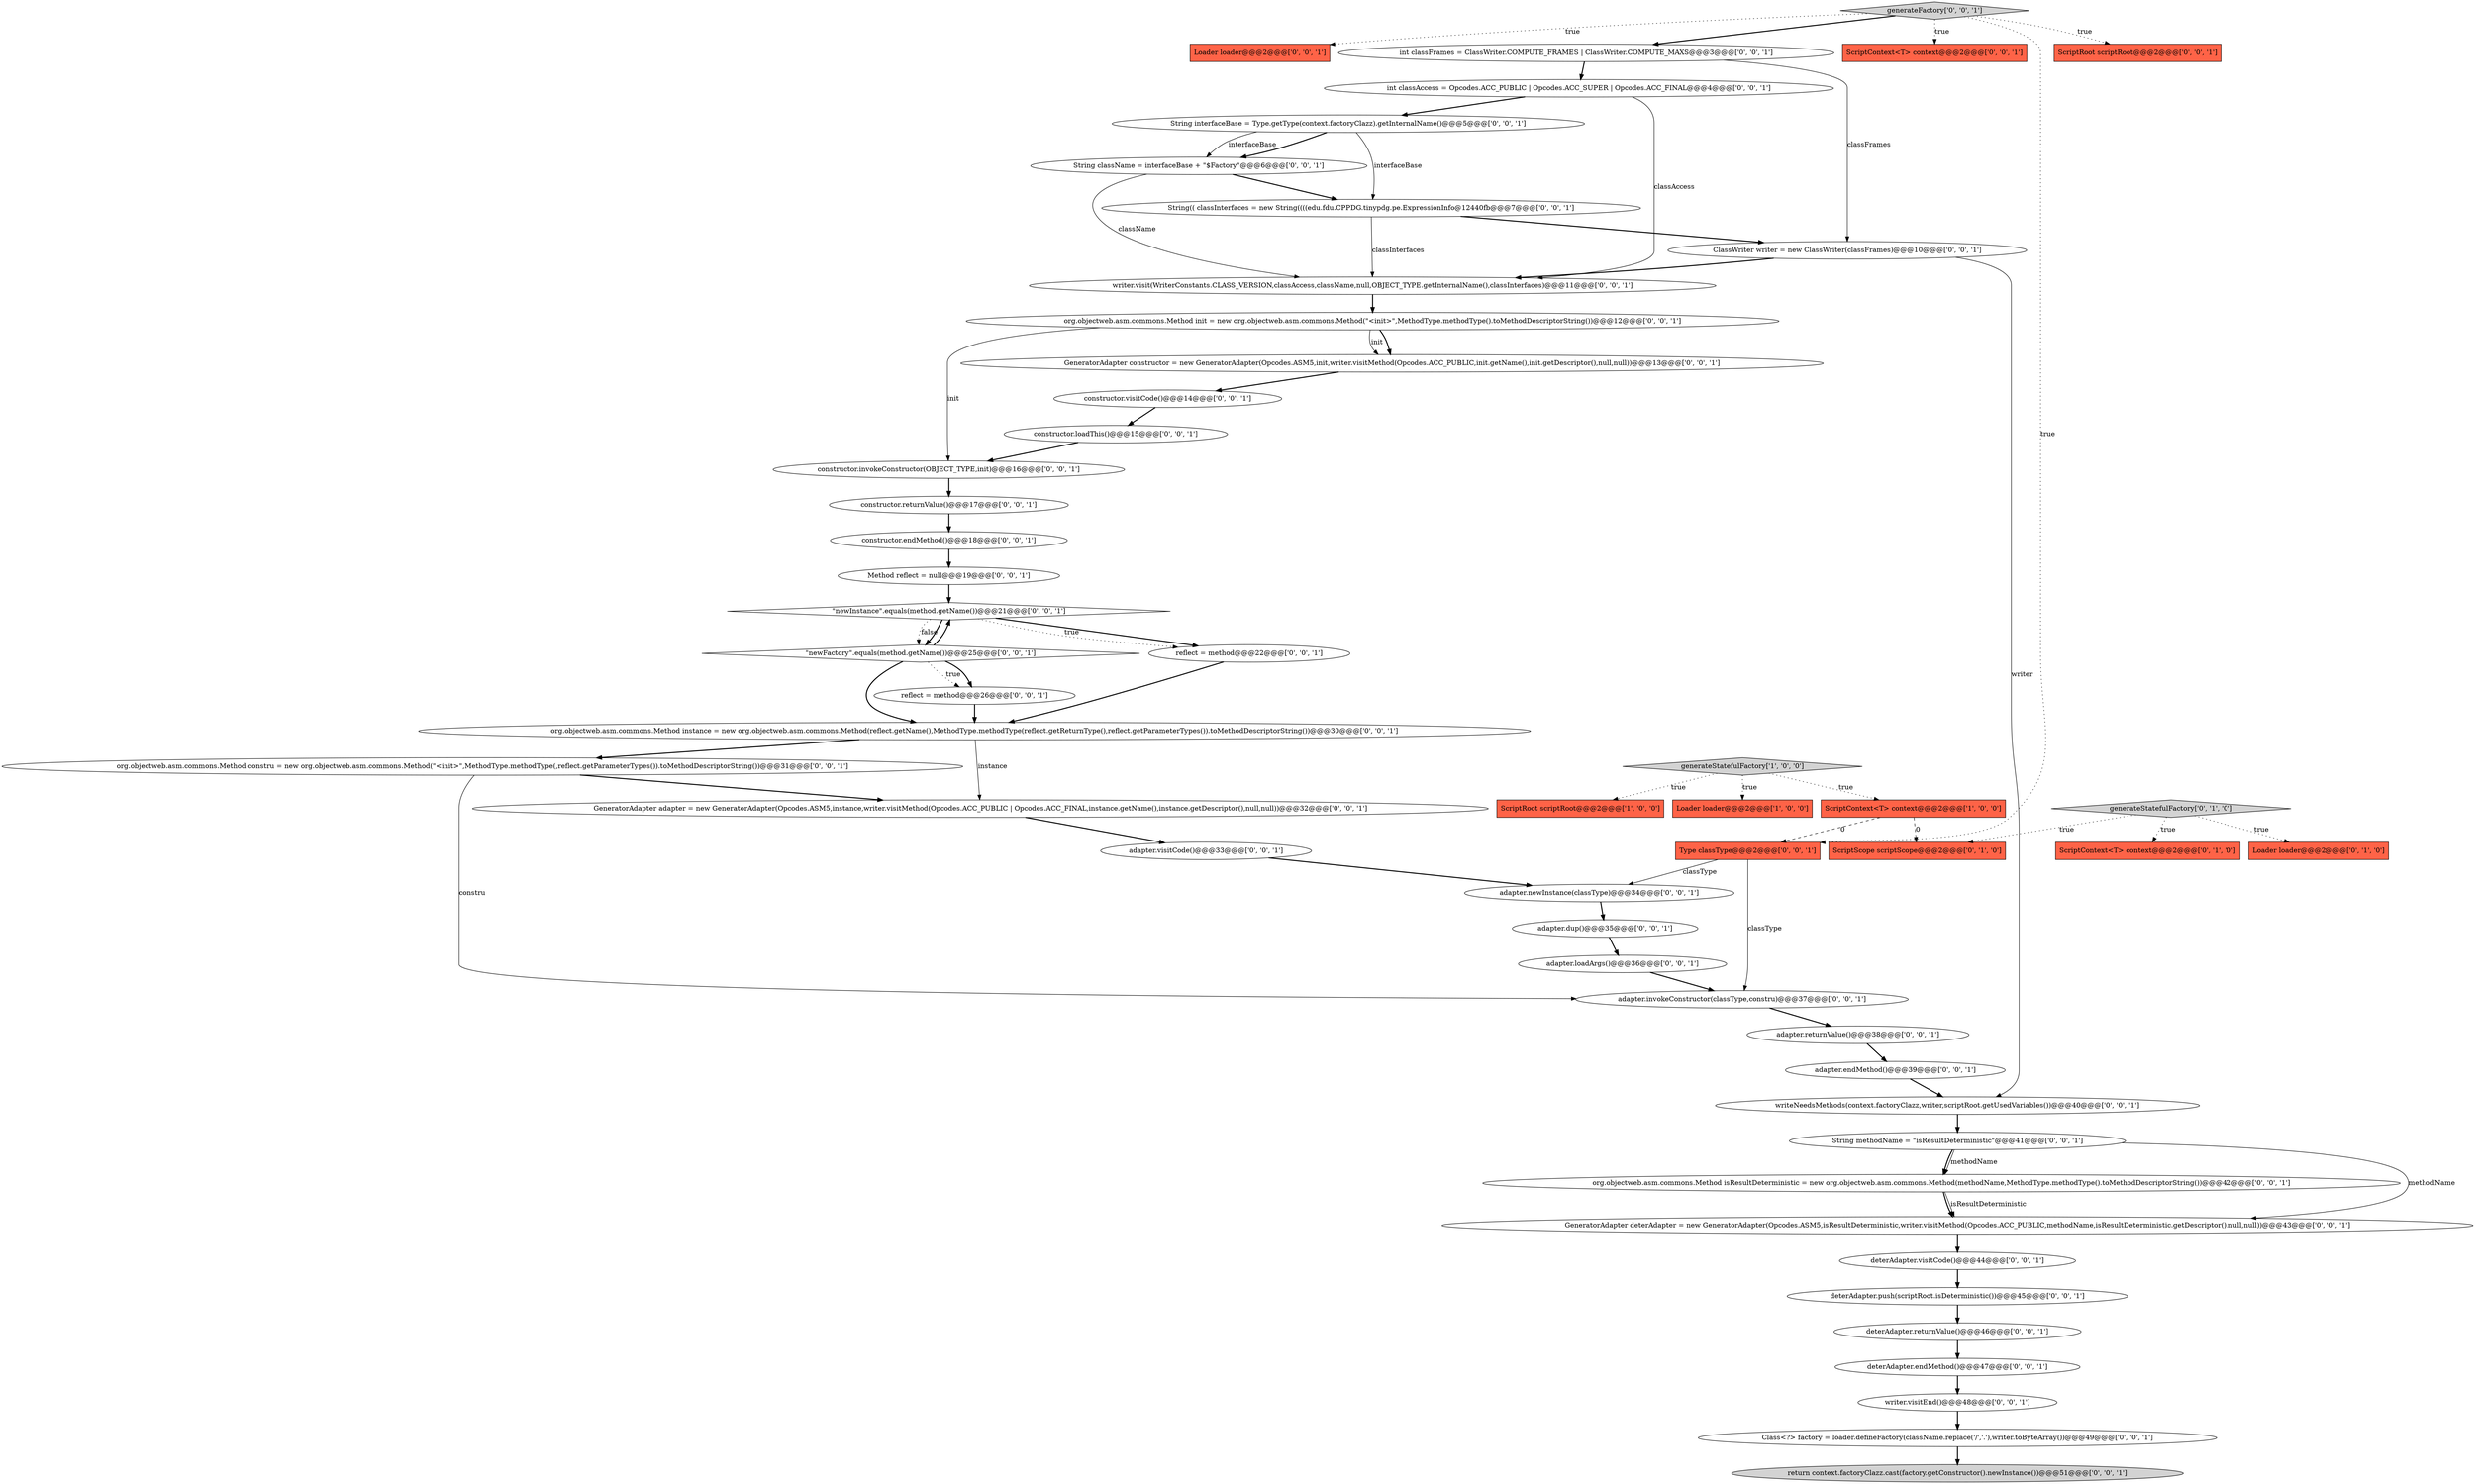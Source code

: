 digraph {
0 [style = filled, label = "Loader loader@@@2@@@['1', '0', '0']", fillcolor = tomato, shape = box image = "AAA0AAABBB1BBB"];
38 [style = filled, label = "org.objectweb.asm.commons.Method isResultDeterministic = new org.objectweb.asm.commons.Method(methodName,MethodType.methodType().toMethodDescriptorString())@@@42@@@['0', '0', '1']", fillcolor = white, shape = ellipse image = "AAA0AAABBB3BBB"];
42 [style = filled, label = "deterAdapter.endMethod()@@@47@@@['0', '0', '1']", fillcolor = white, shape = ellipse image = "AAA0AAABBB3BBB"];
45 [style = filled, label = "\"newInstance\".equals(method.getName())@@@21@@@['0', '0', '1']", fillcolor = white, shape = diamond image = "AAA0AAABBB3BBB"];
24 [style = filled, label = "constructor.returnValue()@@@17@@@['0', '0', '1']", fillcolor = white, shape = ellipse image = "AAA0AAABBB3BBB"];
6 [style = filled, label = "generateStatefulFactory['0', '1', '0']", fillcolor = lightgray, shape = diamond image = "AAA0AAABBB2BBB"];
51 [style = filled, label = "deterAdapter.push(scriptRoot.isDeterministic())@@@45@@@['0', '0', '1']", fillcolor = white, shape = ellipse image = "AAA0AAABBB3BBB"];
1 [style = filled, label = "ScriptRoot scriptRoot@@@2@@@['1', '0', '0']", fillcolor = tomato, shape = box image = "AAA0AAABBB1BBB"];
20 [style = filled, label = "String methodName = \"isResultDeterministic\"@@@41@@@['0', '0', '1']", fillcolor = white, shape = ellipse image = "AAA0AAABBB3BBB"];
35 [style = filled, label = "String(( classInterfaces = new String((((edu.fdu.CPPDG.tinypdg.pe.ExpressionInfo@12440fb@@@7@@@['0', '0', '1']", fillcolor = white, shape = ellipse image = "AAA0AAABBB3BBB"];
30 [style = filled, label = "writer.visitEnd()@@@48@@@['0', '0', '1']", fillcolor = white, shape = ellipse image = "AAA0AAABBB3BBB"];
4 [style = filled, label = "ScriptContext<T> context@@@2@@@['0', '1', '0']", fillcolor = tomato, shape = box image = "AAA0AAABBB2BBB"];
8 [style = filled, label = "Loader loader@@@2@@@['0', '0', '1']", fillcolor = tomato, shape = box image = "AAA0AAABBB3BBB"];
46 [style = filled, label = "adapter.loadArgs()@@@36@@@['0', '0', '1']", fillcolor = white, shape = ellipse image = "AAA0AAABBB3BBB"];
47 [style = filled, label = "\"newFactory\".equals(method.getName())@@@25@@@['0', '0', '1']", fillcolor = white, shape = diamond image = "AAA0AAABBB3BBB"];
39 [style = filled, label = "GeneratorAdapter constructor = new GeneratorAdapter(Opcodes.ASM5,init,writer.visitMethod(Opcodes.ACC_PUBLIC,init.getName(),init.getDescriptor(),null,null))@@@13@@@['0', '0', '1']", fillcolor = white, shape = ellipse image = "AAA0AAABBB3BBB"];
33 [style = filled, label = "String className = interfaceBase + \"$Factory\"@@@6@@@['0', '0', '1']", fillcolor = white, shape = ellipse image = "AAA0AAABBB3BBB"];
22 [style = filled, label = "int classFrames = ClassWriter.COMPUTE_FRAMES | ClassWriter.COMPUTE_MAXS@@@3@@@['0', '0', '1']", fillcolor = white, shape = ellipse image = "AAA0AAABBB3BBB"];
44 [style = filled, label = "int classAccess = Opcodes.ACC_PUBLIC | Opcodes.ACC_SUPER | Opcodes.ACC_FINAL@@@4@@@['0', '0', '1']", fillcolor = white, shape = ellipse image = "AAA0AAABBB3BBB"];
5 [style = filled, label = "Loader loader@@@2@@@['0', '1', '0']", fillcolor = tomato, shape = box image = "AAA0AAABBB2BBB"];
13 [style = filled, label = "adapter.invokeConstructor(classType,constru)@@@37@@@['0', '0', '1']", fillcolor = white, shape = ellipse image = "AAA0AAABBB3BBB"];
14 [style = filled, label = "ScriptContext<T> context@@@2@@@['0', '0', '1']", fillcolor = tomato, shape = box image = "AAA0AAABBB3BBB"];
32 [style = filled, label = "generateFactory['0', '0', '1']", fillcolor = lightgray, shape = diamond image = "AAA0AAABBB3BBB"];
3 [style = filled, label = "generateStatefulFactory['1', '0', '0']", fillcolor = lightgray, shape = diamond image = "AAA0AAABBB1BBB"];
50 [style = filled, label = "org.objectweb.asm.commons.Method init = new org.objectweb.asm.commons.Method(\"<init>\",MethodType.methodType().toMethodDescriptorString())@@@12@@@['0', '0', '1']", fillcolor = white, shape = ellipse image = "AAA0AAABBB3BBB"];
21 [style = filled, label = "adapter.newInstance(classType)@@@34@@@['0', '0', '1']", fillcolor = white, shape = ellipse image = "AAA0AAABBB3BBB"];
48 [style = filled, label = "org.objectweb.asm.commons.Method instance = new org.objectweb.asm.commons.Method(reflect.getName(),MethodType.methodType(reflect.getReturnType(),reflect.getParameterTypes()).toMethodDescriptorString())@@@30@@@['0', '0', '1']", fillcolor = white, shape = ellipse image = "AAA0AAABBB3BBB"];
15 [style = filled, label = "deterAdapter.returnValue()@@@46@@@['0', '0', '1']", fillcolor = white, shape = ellipse image = "AAA0AAABBB3BBB"];
11 [style = filled, label = "constructor.visitCode()@@@14@@@['0', '0', '1']", fillcolor = white, shape = ellipse image = "AAA0AAABBB3BBB"];
37 [style = filled, label = "constructor.loadThis()@@@15@@@['0', '0', '1']", fillcolor = white, shape = ellipse image = "AAA0AAABBB3BBB"];
16 [style = filled, label = "Method reflect = null@@@19@@@['0', '0', '1']", fillcolor = white, shape = ellipse image = "AAA0AAABBB3BBB"];
9 [style = filled, label = "writer.visit(WriterConstants.CLASS_VERSION,classAccess,className,null,OBJECT_TYPE.getInternalName(),classInterfaces)@@@11@@@['0', '0', '1']", fillcolor = white, shape = ellipse image = "AAA0AAABBB3BBB"];
52 [style = filled, label = "return context.factoryClazz.cast(factory.getConstructor().newInstance())@@@51@@@['0', '0', '1']", fillcolor = lightgray, shape = ellipse image = "AAA0AAABBB3BBB"];
17 [style = filled, label = "reflect = method@@@26@@@['0', '0', '1']", fillcolor = white, shape = ellipse image = "AAA0AAABBB3BBB"];
43 [style = filled, label = "Type classType@@@2@@@['0', '0', '1']", fillcolor = tomato, shape = box image = "AAA0AAABBB3BBB"];
7 [style = filled, label = "ScriptScope scriptScope@@@2@@@['0', '1', '0']", fillcolor = tomato, shape = box image = "AAA1AAABBB2BBB"];
12 [style = filled, label = "constructor.invokeConstructor(OBJECT_TYPE,init)@@@16@@@['0', '0', '1']", fillcolor = white, shape = ellipse image = "AAA0AAABBB3BBB"];
18 [style = filled, label = "adapter.endMethod()@@@39@@@['0', '0', '1']", fillcolor = white, shape = ellipse image = "AAA0AAABBB3BBB"];
26 [style = filled, label = "String interfaceBase = Type.getType(context.factoryClazz).getInternalName()@@@5@@@['0', '0', '1']", fillcolor = white, shape = ellipse image = "AAA0AAABBB3BBB"];
41 [style = filled, label = "GeneratorAdapter deterAdapter = new GeneratorAdapter(Opcodes.ASM5,isResultDeterministic,writer.visitMethod(Opcodes.ACC_PUBLIC,methodName,isResultDeterministic.getDescriptor(),null,null))@@@43@@@['0', '0', '1']", fillcolor = white, shape = ellipse image = "AAA0AAABBB3BBB"];
23 [style = filled, label = "adapter.returnValue()@@@38@@@['0', '0', '1']", fillcolor = white, shape = ellipse image = "AAA0AAABBB3BBB"];
27 [style = filled, label = "constructor.endMethod()@@@18@@@['0', '0', '1']", fillcolor = white, shape = ellipse image = "AAA0AAABBB3BBB"];
40 [style = filled, label = "adapter.visitCode()@@@33@@@['0', '0', '1']", fillcolor = white, shape = ellipse image = "AAA0AAABBB3BBB"];
49 [style = filled, label = "writeNeedsMethods(context.factoryClazz,writer,scriptRoot.getUsedVariables())@@@40@@@['0', '0', '1']", fillcolor = white, shape = ellipse image = "AAA0AAABBB3BBB"];
2 [style = filled, label = "ScriptContext<T> context@@@2@@@['1', '0', '0']", fillcolor = tomato, shape = box image = "AAA1AAABBB1BBB"];
10 [style = filled, label = "Class<?> factory = loader.defineFactory(className.replace('/','.'),writer.toByteArray())@@@49@@@['0', '0', '1']", fillcolor = white, shape = ellipse image = "AAA0AAABBB3BBB"];
25 [style = filled, label = "ClassWriter writer = new ClassWriter(classFrames)@@@10@@@['0', '0', '1']", fillcolor = white, shape = ellipse image = "AAA0AAABBB3BBB"];
36 [style = filled, label = "adapter.dup()@@@35@@@['0', '0', '1']", fillcolor = white, shape = ellipse image = "AAA0AAABBB3BBB"];
28 [style = filled, label = "org.objectweb.asm.commons.Method constru = new org.objectweb.asm.commons.Method(\"<init>\",MethodType.methodType(,reflect.getParameterTypes()).toMethodDescriptorString())@@@31@@@['0', '0', '1']", fillcolor = white, shape = ellipse image = "AAA0AAABBB3BBB"];
34 [style = filled, label = "GeneratorAdapter adapter = new GeneratorAdapter(Opcodes.ASM5,instance,writer.visitMethod(Opcodes.ACC_PUBLIC | Opcodes.ACC_FINAL,instance.getName(),instance.getDescriptor(),null,null))@@@32@@@['0', '0', '1']", fillcolor = white, shape = ellipse image = "AAA0AAABBB3BBB"];
31 [style = filled, label = "reflect = method@@@22@@@['0', '0', '1']", fillcolor = white, shape = ellipse image = "AAA0AAABBB3BBB"];
19 [style = filled, label = "deterAdapter.visitCode()@@@44@@@['0', '0', '1']", fillcolor = white, shape = ellipse image = "AAA0AAABBB3BBB"];
29 [style = filled, label = "ScriptRoot scriptRoot@@@2@@@['0', '0', '1']", fillcolor = tomato, shape = box image = "AAA0AAABBB3BBB"];
9->50 [style = bold, label=""];
32->22 [style = bold, label=""];
33->35 [style = bold, label=""];
32->43 [style = dotted, label="true"];
34->40 [style = bold, label=""];
35->9 [style = solid, label="classInterfaces"];
28->34 [style = bold, label=""];
47->48 [style = bold, label=""];
46->13 [style = bold, label=""];
41->19 [style = bold, label=""];
16->45 [style = bold, label=""];
47->17 [style = dotted, label="true"];
3->2 [style = dotted, label="true"];
44->9 [style = solid, label="classAccess"];
25->9 [style = bold, label=""];
28->13 [style = solid, label="constru"];
11->37 [style = bold, label=""];
45->47 [style = dotted, label="false"];
38->41 [style = bold, label=""];
43->21 [style = solid, label="classType"];
25->49 [style = solid, label="writer"];
12->24 [style = bold, label=""];
27->16 [style = bold, label=""];
22->25 [style = solid, label="classFrames"];
39->11 [style = bold, label=""];
32->14 [style = dotted, label="true"];
45->31 [style = bold, label=""];
26->35 [style = solid, label="interfaceBase"];
20->38 [style = bold, label=""];
50->39 [style = bold, label=""];
10->52 [style = bold, label=""];
2->7 [style = dashed, label="0"];
37->12 [style = bold, label=""];
33->9 [style = solid, label="className"];
35->25 [style = bold, label=""];
2->43 [style = dashed, label="0"];
36->46 [style = bold, label=""];
18->49 [style = bold, label=""];
32->8 [style = dotted, label="true"];
21->36 [style = bold, label=""];
6->4 [style = dotted, label="true"];
44->26 [style = bold, label=""];
15->42 [style = bold, label=""];
20->38 [style = solid, label="methodName"];
42->30 [style = bold, label=""];
48->34 [style = solid, label="instance"];
31->48 [style = bold, label=""];
38->41 [style = solid, label="isResultDeterministic"];
20->41 [style = solid, label="methodName"];
3->0 [style = dotted, label="true"];
45->47 [style = bold, label=""];
6->7 [style = dotted, label="true"];
17->48 [style = bold, label=""];
13->23 [style = bold, label=""];
30->10 [style = bold, label=""];
47->45 [style = bold, label=""];
32->29 [style = dotted, label="true"];
51->15 [style = bold, label=""];
47->17 [style = bold, label=""];
50->39 [style = solid, label="init"];
48->28 [style = bold, label=""];
19->51 [style = bold, label=""];
26->33 [style = bold, label=""];
3->1 [style = dotted, label="true"];
26->33 [style = solid, label="interfaceBase"];
50->12 [style = solid, label="init"];
24->27 [style = bold, label=""];
23->18 [style = bold, label=""];
40->21 [style = bold, label=""];
49->20 [style = bold, label=""];
6->5 [style = dotted, label="true"];
43->13 [style = solid, label="classType"];
22->44 [style = bold, label=""];
45->31 [style = dotted, label="true"];
}
